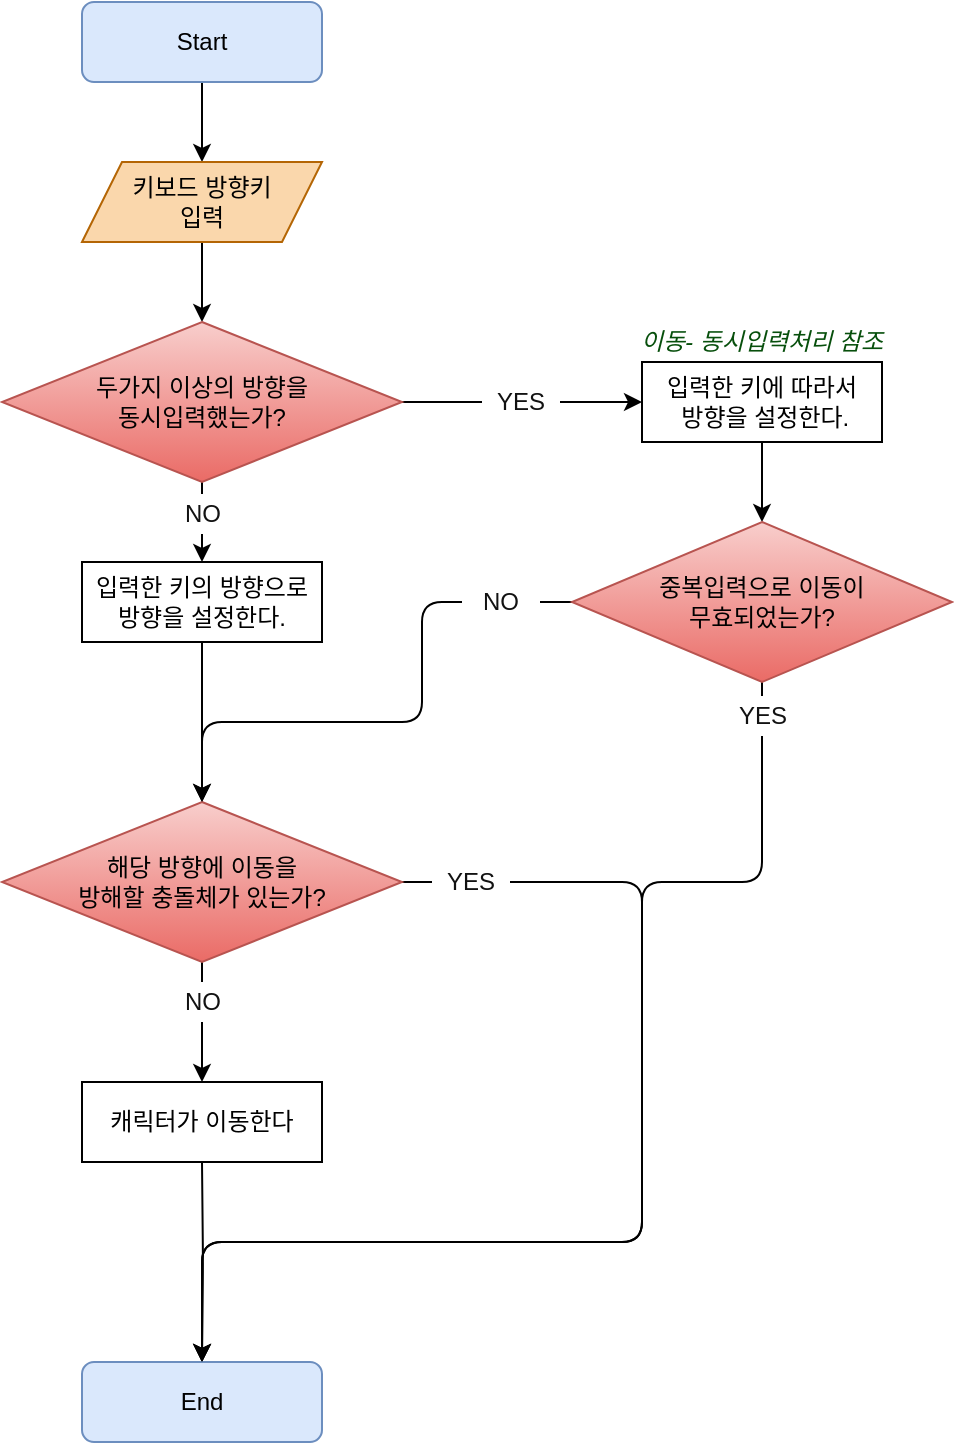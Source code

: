 <mxfile version="14.4.9" type="device"><diagram id="NvbJrUFJI-5-FPNy65xv" name="Page-1"><mxGraphModel dx="1422" dy="737" grid="1" gridSize="10" guides="1" tooltips="1" connect="1" arrows="1" fold="1" page="1" pageScale="1" pageWidth="827" pageHeight="1169" math="0" shadow="0"><root><mxCell id="0"/><mxCell id="1" parent="0"/><mxCell id="E58jgvVEm0ftXOqJPt8e-51" style="edgeStyle=orthogonalEdgeStyle;rounded=1;sketch=0;jumpStyle=none;orthogonalLoop=1;jettySize=auto;html=1;exitX=1;exitY=0.5;exitDx=0;exitDy=0;shadow=0;strokeColor=#000000;fontColor=#121212;" parent="1" source="E58jgvVEm0ftXOqJPt8e-14" edge="1"><mxGeometry relative="1" as="geometry"><mxPoint x="300" y="800" as="targetPoint"/><Array as="points"><mxPoint x="520" y="560"/><mxPoint x="520" y="740"/><mxPoint x="300" y="740"/></Array></mxGeometry></mxCell><mxCell id="E58jgvVEm0ftXOqJPt8e-33" style="edgeStyle=orthogonalEdgeStyle;rounded=1;sketch=0;jumpStyle=none;orthogonalLoop=1;jettySize=auto;html=1;exitX=1;exitY=0.5;exitDx=0;exitDy=0;shadow=0;fontColor=#121212;" parent="1" source="E58jgvVEm0ftXOqJPt8e-7" target="E58jgvVEm0ftXOqJPt8e-8" edge="1"><mxGeometry relative="1" as="geometry"/></mxCell><mxCell id="E58jgvVEm0ftXOqJPt8e-3" style="edgeStyle=orthogonalEdgeStyle;rounded=0;orthogonalLoop=1;jettySize=auto;html=1;exitX=0.5;exitY=1;exitDx=0;exitDy=0;entryX=0.5;entryY=0;entryDx=0;entryDy=0;" parent="1" source="E58jgvVEm0ftXOqJPt8e-1" edge="1"><mxGeometry relative="1" as="geometry"><mxPoint x="300" y="200" as="targetPoint"/></mxGeometry></mxCell><mxCell id="E58jgvVEm0ftXOqJPt8e-1" value="Start" style="rounded=1;whiteSpace=wrap;html=1;fillColor=#dae8fc;strokeColor=#6c8ebf;" parent="1" vertex="1"><mxGeometry x="240" y="120" width="120" height="40" as="geometry"/></mxCell><mxCell id="E58jgvVEm0ftXOqJPt8e-6" style="edgeStyle=orthogonalEdgeStyle;rounded=0;orthogonalLoop=1;jettySize=auto;html=1;exitX=0.5;exitY=1;exitDx=0;exitDy=0;entryX=0.5;entryY=0;entryDx=0;entryDy=0;" parent="1" source="E58jgvVEm0ftXOqJPt8e-5" edge="1"><mxGeometry relative="1" as="geometry"><mxPoint x="300" y="280" as="targetPoint"/></mxGeometry></mxCell><mxCell id="E58jgvVEm0ftXOqJPt8e-5" value="키보드 방향키&lt;br&gt;입력" style="shape=parallelogram;perimeter=parallelogramPerimeter;whiteSpace=wrap;html=1;fixedSize=1;fillColor=#fad7ac;strokeColor=#b46504;" parent="1" vertex="1"><mxGeometry x="240" y="200" width="120" height="40" as="geometry"/></mxCell><mxCell id="E58jgvVEm0ftXOqJPt8e-11" style="edgeStyle=orthogonalEdgeStyle;rounded=0;orthogonalLoop=1;jettySize=auto;html=1;exitX=0.5;exitY=1;exitDx=0;exitDy=0;" parent="1" source="E58jgvVEm0ftXOqJPt8e-7" target="E58jgvVEm0ftXOqJPt8e-10" edge="1"><mxGeometry relative="1" as="geometry"/></mxCell><mxCell id="E58jgvVEm0ftXOqJPt8e-7" value="두가지 이상의 방향을&lt;br&gt;동시입력했는가?" style="rhombus;whiteSpace=wrap;html=1;fillColor=#f8cecc;strokeColor=#b85450;gradientColor=#ea6b66;" parent="1" vertex="1"><mxGeometry x="200" y="280" width="200" height="80" as="geometry"/></mxCell><mxCell id="E58jgvVEm0ftXOqJPt8e-22" style="edgeStyle=orthogonalEdgeStyle;rounded=0;orthogonalLoop=1;jettySize=auto;html=1;exitX=0.5;exitY=1;exitDx=0;exitDy=0;entryX=0.5;entryY=0;entryDx=0;entryDy=0;fontColor=#074F0C;" parent="1" source="E58jgvVEm0ftXOqJPt8e-8" target="E58jgvVEm0ftXOqJPt8e-21" edge="1"><mxGeometry relative="1" as="geometry"/></mxCell><mxCell id="E58jgvVEm0ftXOqJPt8e-8" value="입력한 키에 따라서&lt;br&gt;&amp;nbsp;방향을 설정한다." style="rounded=0;whiteSpace=wrap;html=1;" parent="1" vertex="1"><mxGeometry x="520" y="300" width="120" height="40" as="geometry"/></mxCell><mxCell id="E58jgvVEm0ftXOqJPt8e-15" style="edgeStyle=orthogonalEdgeStyle;rounded=0;orthogonalLoop=1;jettySize=auto;html=1;exitX=0.5;exitY=1;exitDx=0;exitDy=0;entryX=0.5;entryY=0;entryDx=0;entryDy=0;fontColor=#074F0C;" parent="1" source="E58jgvVEm0ftXOqJPt8e-10" target="E58jgvVEm0ftXOqJPt8e-14" edge="1"><mxGeometry relative="1" as="geometry"/></mxCell><mxCell id="E58jgvVEm0ftXOqJPt8e-10" value="입력한 키의 방향으로&lt;br&gt;방향을 설정한다." style="rounded=0;whiteSpace=wrap;html=1;" parent="1" vertex="1"><mxGeometry x="240" y="400" width="120" height="40" as="geometry"/></mxCell><mxCell id="E58jgvVEm0ftXOqJPt8e-12" value="이동- 동시입력처리 참조" style="text;html=1;strokeColor=none;fillColor=none;align=center;verticalAlign=middle;whiteSpace=wrap;rounded=0;fontStyle=2;fontColor=#074F0C;" parent="1" vertex="1"><mxGeometry x="510" y="280" width="140" height="20" as="geometry"/></mxCell><mxCell id="E58jgvVEm0ftXOqJPt8e-45" style="edgeStyle=orthogonalEdgeStyle;rounded=1;sketch=0;jumpStyle=none;orthogonalLoop=1;jettySize=auto;html=1;exitX=0.5;exitY=1;exitDx=0;exitDy=0;shadow=0;fontColor=#121212;" parent="1" source="E58jgvVEm0ftXOqJPt8e-14" edge="1"><mxGeometry relative="1" as="geometry"><mxPoint x="300" y="660" as="targetPoint"/></mxGeometry></mxCell><mxCell id="E58jgvVEm0ftXOqJPt8e-14" value="&lt;font color=&quot;#000000&quot;&gt;해당 방향에 이동을&lt;br&gt;방해할 충돌체가 있는가?&lt;/font&gt;" style="rhombus;whiteSpace=wrap;html=1;gradientColor=#ea6b66;fillColor=#f8cecc;strokeColor=#b85450;" parent="1" vertex="1"><mxGeometry x="200" y="520" width="200" height="80" as="geometry"/></mxCell><mxCell id="E58jgvVEm0ftXOqJPt8e-25" style="edgeStyle=orthogonalEdgeStyle;orthogonalLoop=1;jettySize=auto;html=1;entryX=0.5;entryY=0;entryDx=0;entryDy=0;fontColor=#074F0C;sketch=0;shadow=0;jumpStyle=none;rounded=1;exitX=0;exitY=0.5;exitDx=0;exitDy=0;" parent="1" source="E58jgvVEm0ftXOqJPt8e-21" target="E58jgvVEm0ftXOqJPt8e-14" edge="1"><mxGeometry relative="1" as="geometry"><Array as="points"><mxPoint x="410" y="420"/><mxPoint x="410" y="480"/><mxPoint x="300" y="480"/></Array></mxGeometry></mxCell><mxCell id="IWUYaUiEG4qT6kdpRkA3-3" style="edgeStyle=orthogonalEdgeStyle;rounded=1;orthogonalLoop=1;jettySize=auto;html=1;exitX=0.5;exitY=1;exitDx=0;exitDy=0;entryX=0.5;entryY=0;entryDx=0;entryDy=0;" edge="1" parent="1" source="E58jgvVEm0ftXOqJPt8e-21" target="E58jgvVEm0ftXOqJPt8e-28"><mxGeometry relative="1" as="geometry"><Array as="points"><mxPoint x="580" y="560"/><mxPoint x="520" y="560"/><mxPoint x="520" y="740"/><mxPoint x="300" y="740"/></Array></mxGeometry></mxCell><mxCell id="E58jgvVEm0ftXOqJPt8e-21" value="중복입력으로 이동이&lt;br&gt;무효되었는가?" style="rhombus;whiteSpace=wrap;html=1;gradientColor=#ea6b66;fillColor=#f8cecc;strokeColor=#b85450;" parent="1" vertex="1"><mxGeometry x="485" y="380" width="190" height="80" as="geometry"/></mxCell><mxCell id="E58jgvVEm0ftXOqJPt8e-28" value="End" style="rounded=1;whiteSpace=wrap;html=1;fillColor=#dae8fc;strokeColor=#6c8ebf;" parent="1" vertex="1"><mxGeometry x="240" y="800" width="120" height="40" as="geometry"/></mxCell><mxCell id="E58jgvVEm0ftXOqJPt8e-30" value="YES" style="text;html=1;strokeColor=none;align=center;verticalAlign=middle;whiteSpace=wrap;rounded=0;fontColor=#121212;fillColor=#ffffff;" parent="1" vertex="1"><mxGeometry x="440" y="310" width="39" height="20" as="geometry"/></mxCell><mxCell id="E58jgvVEm0ftXOqJPt8e-34" value="NO" style="text;html=1;strokeColor=none;align=center;verticalAlign=middle;whiteSpace=wrap;rounded=0;fontColor=#121212;fillColor=#ffffff;" parent="1" vertex="1"><mxGeometry x="280.5" y="366" width="39" height="20" as="geometry"/></mxCell><mxCell id="E58jgvVEm0ftXOqJPt8e-35" value="NO" style="text;html=1;strokeColor=none;align=center;verticalAlign=middle;whiteSpace=wrap;rounded=0;fontColor=#121212;fillColor=#ffffff;" parent="1" vertex="1"><mxGeometry x="430" y="410" width="39" height="20" as="geometry"/></mxCell><mxCell id="E58jgvVEm0ftXOqJPt8e-37" value="YES" style="text;html=1;strokeColor=none;align=center;verticalAlign=middle;whiteSpace=wrap;rounded=0;fontColor=#121212;fillColor=#ffffff;" parent="1" vertex="1"><mxGeometry x="560.5" y="467" width="39" height="20" as="geometry"/></mxCell><mxCell id="E58jgvVEm0ftXOqJPt8e-48" style="edgeStyle=orthogonalEdgeStyle;rounded=1;sketch=0;jumpStyle=none;orthogonalLoop=1;jettySize=auto;html=1;exitX=0.5;exitY=1;exitDx=0;exitDy=0;shadow=0;strokeColor=#000000;fontColor=#121212;entryX=0.5;entryY=0;entryDx=0;entryDy=0;" parent="1" target="E58jgvVEm0ftXOqJPt8e-28" edge="1"><mxGeometry relative="1" as="geometry"><mxPoint x="300" y="760" as="targetPoint"/><mxPoint x="300" y="700" as="sourcePoint"/></mxGeometry></mxCell><mxCell id="E58jgvVEm0ftXOqJPt8e-49" value="YES" style="text;html=1;strokeColor=none;align=center;verticalAlign=middle;whiteSpace=wrap;rounded=0;fontColor=#121212;fillColor=#ffffff;" parent="1" vertex="1"><mxGeometry x="415" y="550" width="39" height="20" as="geometry"/></mxCell><mxCell id="E58jgvVEm0ftXOqJPt8e-52" value="NO" style="text;html=1;strokeColor=none;align=center;verticalAlign=middle;whiteSpace=wrap;rounded=0;fontColor=#121212;fillColor=#ffffff;" parent="1" vertex="1"><mxGeometry x="280.5" y="610" width="39" height="20" as="geometry"/></mxCell><mxCell id="IWUYaUiEG4qT6kdpRkA3-2" value="캐릭터가 이동한다" style="rounded=0;whiteSpace=wrap;html=1;shadow=0;fillColor=#ffffff;" vertex="1" parent="1"><mxGeometry x="240" y="660" width="120" height="40" as="geometry"/></mxCell></root></mxGraphModel></diagram></mxfile>